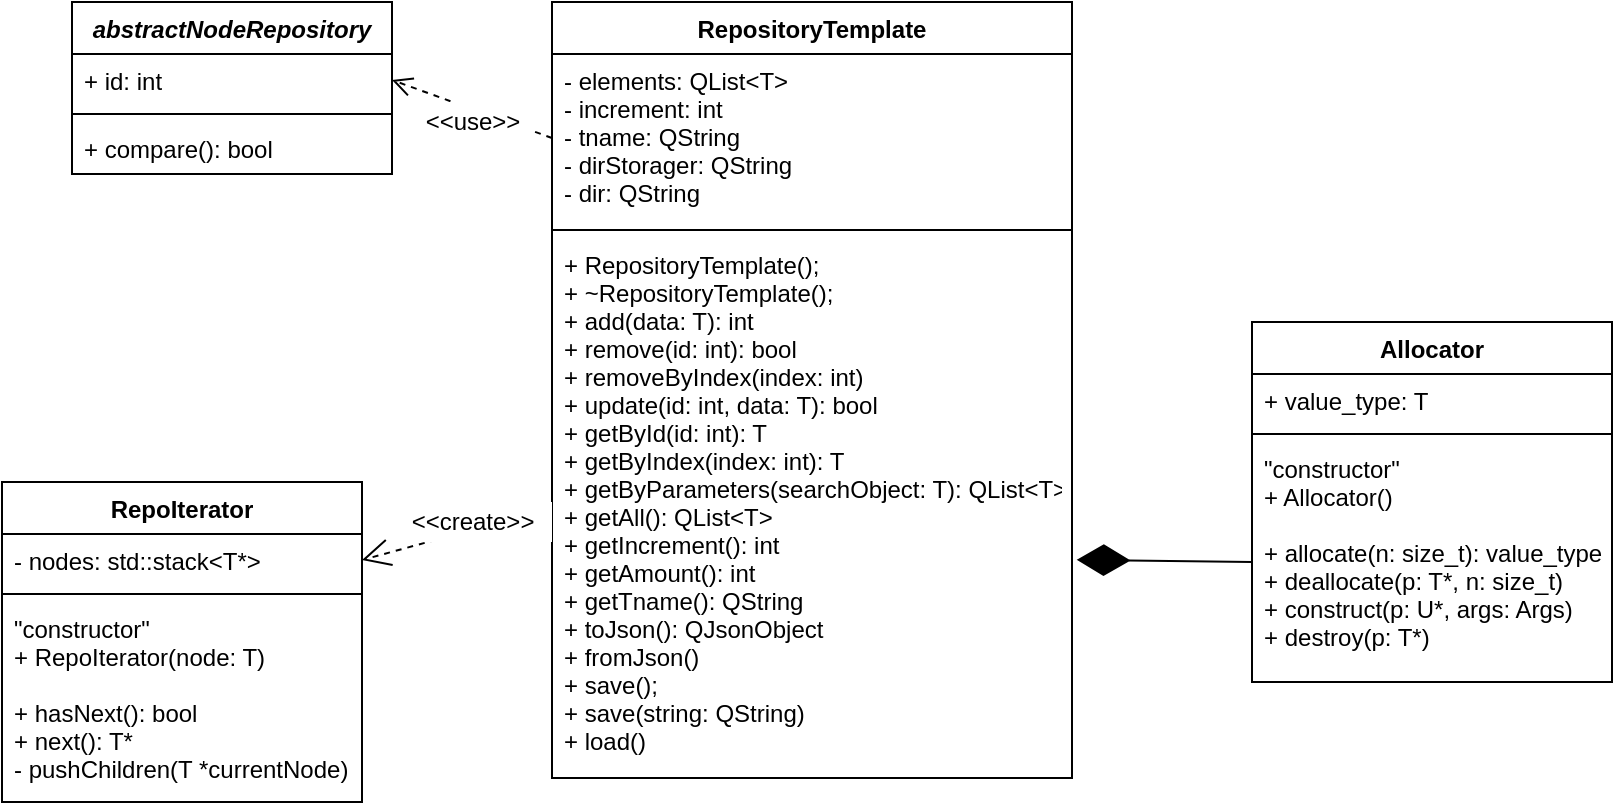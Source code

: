 <mxfile version="13.1.14" type="device"><diagram id="i_XaMcZSie7sHb9P2JwW" name="Page-1"><mxGraphModel dx="1190" dy="654" grid="1" gridSize="10" guides="1" tooltips="1" connect="1" arrows="1" fold="1" page="1" pageScale="1" pageWidth="827" pageHeight="1169" math="0" shadow="0"><root><mxCell id="0"/><mxCell id="1" parent="0"/><mxCell id="mT0MwJ9y8In7nNHNoBJr-2" value="RepoIterator" style="swimlane;fontStyle=1;align=center;verticalAlign=top;childLayout=stackLayout;horizontal=1;startSize=26;horizontalStack=0;resizeParent=1;resizeParentMax=0;resizeLast=0;collapsible=1;marginBottom=0;" parent="1" vertex="1"><mxGeometry x="165" y="360" width="180" height="160" as="geometry"/></mxCell><mxCell id="mT0MwJ9y8In7nNHNoBJr-3" value="- nodes: std::stack&lt;T*&gt;" style="text;strokeColor=none;fillColor=none;align=left;verticalAlign=top;spacingLeft=4;spacingRight=4;overflow=hidden;rotatable=0;points=[[0,0.5],[1,0.5]];portConstraint=eastwest;" parent="mT0MwJ9y8In7nNHNoBJr-2" vertex="1"><mxGeometry y="26" width="180" height="26" as="geometry"/></mxCell><mxCell id="mT0MwJ9y8In7nNHNoBJr-4" value="" style="line;strokeWidth=1;fillColor=none;align=left;verticalAlign=middle;spacingTop=-1;spacingLeft=3;spacingRight=3;rotatable=0;labelPosition=right;points=[];portConstraint=eastwest;" parent="mT0MwJ9y8In7nNHNoBJr-2" vertex="1"><mxGeometry y="52" width="180" height="8" as="geometry"/></mxCell><mxCell id="mT0MwJ9y8In7nNHNoBJr-5" value="&quot;constructor&quot;&#10;+ RepoIterator(node: T)&#10;&#10;+ hasNext(): bool&#10;+ next(): T*&#10;- pushChildren(T *currentNode)" style="text;strokeColor=none;fillColor=none;align=left;verticalAlign=top;spacingLeft=4;spacingRight=4;overflow=hidden;rotatable=0;points=[[0,0.5],[1,0.5]];portConstraint=eastwest;" parent="mT0MwJ9y8In7nNHNoBJr-2" vertex="1"><mxGeometry y="60" width="180" height="100" as="geometry"/></mxCell><mxCell id="mT0MwJ9y8In7nNHNoBJr-25" value="" style="endArrow=open;dashed=1;endFill=0;endSize=12;html=1;entryX=1;entryY=0.5;entryDx=0;entryDy=0;exitX=0;exitY=0.5;exitDx=0;exitDy=0;" parent="1" source="mT0MwJ9y8In7nNHNoBJr-17" target="mT0MwJ9y8In7nNHNoBJr-3" edge="1"><mxGeometry width="160" relative="1" as="geometry"><mxPoint x="340" y="370" as="sourcePoint"/><mxPoint x="500" y="370" as="targetPoint"/></mxGeometry></mxCell><mxCell id="mT0MwJ9y8In7nNHNoBJr-36" value="abstractNodeRepository" style="swimlane;fontStyle=3;align=center;verticalAlign=top;childLayout=stackLayout;horizontal=1;startSize=26;horizontalStack=0;resizeParent=1;resizeParentMax=0;resizeLast=0;collapsible=1;marginBottom=0;" parent="1" vertex="1"><mxGeometry x="200" y="120" width="160" height="86" as="geometry"/></mxCell><mxCell id="mT0MwJ9y8In7nNHNoBJr-37" value="+ id: int" style="text;strokeColor=none;fillColor=none;align=left;verticalAlign=top;spacingLeft=4;spacingRight=4;overflow=hidden;rotatable=0;points=[[0,0.5],[1,0.5]];portConstraint=eastwest;" parent="mT0MwJ9y8In7nNHNoBJr-36" vertex="1"><mxGeometry y="26" width="160" height="26" as="geometry"/></mxCell><mxCell id="mT0MwJ9y8In7nNHNoBJr-38" value="" style="line;strokeWidth=1;fillColor=none;align=left;verticalAlign=middle;spacingTop=-1;spacingLeft=3;spacingRight=3;rotatable=0;labelPosition=right;points=[];portConstraint=eastwest;" parent="mT0MwJ9y8In7nNHNoBJr-36" vertex="1"><mxGeometry y="52" width="160" height="8" as="geometry"/></mxCell><mxCell id="mT0MwJ9y8In7nNHNoBJr-39" value="+ compare(): bool" style="text;strokeColor=none;fillColor=none;align=left;verticalAlign=top;spacingLeft=4;spacingRight=4;overflow=hidden;rotatable=0;points=[[0,0.5],[1,0.5]];portConstraint=eastwest;" parent="mT0MwJ9y8In7nNHNoBJr-36" vertex="1"><mxGeometry y="60" width="160" height="26" as="geometry"/></mxCell><mxCell id="mT0MwJ9y8In7nNHNoBJr-40" value="" style="html=1;verticalAlign=bottom;endArrow=open;dashed=1;endSize=8;exitX=0;exitY=0.5;exitDx=0;exitDy=0;entryX=1;entryY=0.5;entryDx=0;entryDy=0;" parent="1" source="mT0MwJ9y8In7nNHNoBJr-15" target="mT0MwJ9y8In7nNHNoBJr-37" edge="1"><mxGeometry relative="1" as="geometry"><mxPoint x="1053.5" y="94" as="sourcePoint"/><mxPoint x="640" y="50" as="targetPoint"/></mxGeometry></mxCell><mxCell id="mT0MwJ9y8In7nNHNoBJr-14" value="RepositoryTemplate" style="swimlane;fontStyle=1;align=center;verticalAlign=top;childLayout=stackLayout;horizontal=1;startSize=26;horizontalStack=0;resizeParent=1;resizeParentMax=0;resizeLast=0;collapsible=1;marginBottom=0;" parent="1" vertex="1"><mxGeometry x="440" y="120" width="260" height="388" as="geometry"/></mxCell><mxCell id="mT0MwJ9y8In7nNHNoBJr-15" value="- elements: QList&lt;T&gt; &#10;- increment: int&#10;- tname: QString&#10;- dirStorager: QString&#10;- dir: QString" style="text;strokeColor=none;fillColor=none;align=left;verticalAlign=top;spacingLeft=4;spacingRight=4;overflow=hidden;rotatable=0;points=[[0,0.5],[1,0.5]];portConstraint=eastwest;" parent="mT0MwJ9y8In7nNHNoBJr-14" vertex="1"><mxGeometry y="26" width="260" height="84" as="geometry"/></mxCell><mxCell id="mT0MwJ9y8In7nNHNoBJr-16" value="" style="line;strokeWidth=1;fillColor=none;align=left;verticalAlign=middle;spacingTop=-1;spacingLeft=3;spacingRight=3;rotatable=0;labelPosition=right;points=[];portConstraint=eastwest;" parent="mT0MwJ9y8In7nNHNoBJr-14" vertex="1"><mxGeometry y="110" width="260" height="8" as="geometry"/></mxCell><mxCell id="mT0MwJ9y8In7nNHNoBJr-17" value="+ RepositoryTemplate();&#10;+ ~RepositoryTemplate();&#10;+ add(data: T): int&#10;+ remove(id: int): bool&#10;+ removeByIndex(index: int)&#10;+ update(id: int, data: T): bool&#10;+ getById(id: int): T&#10;+ getByIndex(index: int): T&#10;+ getByParameters(searchObject: T): QList&lt;T&gt;&#10;+ getAll(): QList&lt;T&gt; &#10;+ getIncrement(): int&#10;+ getAmount(): int&#10;+ getTname(): QString&#10;+ toJson(): QJsonObject&#10;+ fromJson()&#10;+ save();&#10;+ save(string: QString)&#10;+ load()" style="text;strokeColor=none;fillColor=none;align=left;verticalAlign=top;spacingLeft=4;spacingRight=4;overflow=hidden;rotatable=0;points=[[0,0.5],[1,0.5]];portConstraint=eastwest;" parent="mT0MwJ9y8In7nNHNoBJr-14" vertex="1"><mxGeometry y="118" width="260" height="270" as="geometry"/></mxCell><mxCell id="mT0MwJ9y8In7nNHNoBJr-28" value="Allocator" style="swimlane;fontStyle=1;align=center;verticalAlign=top;childLayout=stackLayout;horizontal=1;startSize=26;horizontalStack=0;resizeParent=1;resizeParentMax=0;resizeLast=0;collapsible=1;marginBottom=0;" parent="1" vertex="1"><mxGeometry x="790" y="280" width="180" height="180" as="geometry"/></mxCell><mxCell id="mT0MwJ9y8In7nNHNoBJr-29" value="+ value_type: T" style="text;strokeColor=none;fillColor=none;align=left;verticalAlign=top;spacingLeft=4;spacingRight=4;overflow=hidden;rotatable=0;points=[[0,0.5],[1,0.5]];portConstraint=eastwest;" parent="mT0MwJ9y8In7nNHNoBJr-28" vertex="1"><mxGeometry y="26" width="180" height="26" as="geometry"/></mxCell><mxCell id="mT0MwJ9y8In7nNHNoBJr-30" value="" style="line;strokeWidth=1;fillColor=none;align=left;verticalAlign=middle;spacingTop=-1;spacingLeft=3;spacingRight=3;rotatable=0;labelPosition=right;points=[];portConstraint=eastwest;" parent="mT0MwJ9y8In7nNHNoBJr-28" vertex="1"><mxGeometry y="52" width="180" height="8" as="geometry"/></mxCell><mxCell id="mT0MwJ9y8In7nNHNoBJr-31" value="&quot;constructor&quot;&#10;+ Allocator()&#10;&#10;+ allocate(n: size_t): value_type*&#10;+ deallocate(p: T*, n: size_t)&#10;+ construct(p: U*, args: Args)&#10;+ destroy(p: T*)" style="text;strokeColor=none;fillColor=none;align=left;verticalAlign=top;spacingLeft=4;spacingRight=4;overflow=hidden;rotatable=0;points=[[0,0.5],[1,0.5]];portConstraint=eastwest;" parent="mT0MwJ9y8In7nNHNoBJr-28" vertex="1"><mxGeometry y="60" width="180" height="120" as="geometry"/></mxCell><mxCell id="HpaY7Cl27mvplbw43baV-1" value="&amp;lt;&amp;lt;use&amp;gt;&amp;gt;" style="text;html=1;align=center;verticalAlign=middle;resizable=0;points=[];autosize=1;fillColor=#ffffff;" parent="1" vertex="1"><mxGeometry x="370" y="170" width="60" height="20" as="geometry"/></mxCell><mxCell id="HpaY7Cl27mvplbw43baV-2" value="&amp;lt;&amp;lt;create&amp;gt;&amp;gt;" style="text;html=1;align=center;verticalAlign=middle;resizable=0;points=[];autosize=1;fillColor=#ffffff;" parent="1" vertex="1"><mxGeometry x="360" y="370" width="80" height="20" as="geometry"/></mxCell><mxCell id="emIUqMiU1dBSSFvK1_-e-2" value="" style="endArrow=diamondThin;endFill=1;endSize=24;html=1;entryX=1.009;entryY=0.596;entryDx=0;entryDy=0;exitX=0;exitY=0.5;exitDx=0;exitDy=0;entryPerimeter=0;" edge="1" parent="1" source="mT0MwJ9y8In7nNHNoBJr-31" target="mT0MwJ9y8In7nNHNoBJr-17"><mxGeometry width="160" relative="1" as="geometry"><mxPoint x="770" y="360" as="sourcePoint"/><mxPoint x="730" y="360" as="targetPoint"/></mxGeometry></mxCell></root></mxGraphModel></diagram></mxfile>